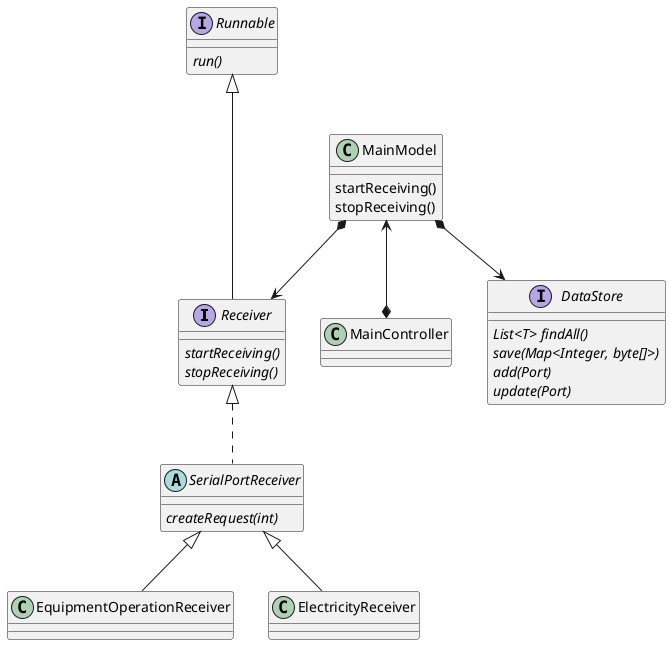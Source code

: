 @startuml
'https://plantuml.com/class-diagram

interface Receiver {
{abstract} startReceiving()
{abstract} stopReceiving()
}

interface Runnable {
{abstract} run()
}

Receiver -up--|> Runnable
abstract class SerialPortReceiver implements Receiver {
{abstract} createRequest(int)
}
class EquipmentOperationReceiver extends SerialPortReceiver
class ElectricityReceiver extends SerialPortReceiver

class MainModel {
startReceiving()
stopReceiving()
}

class MainController {
}

interface DataStore {
{abstract} List<T> findAll()
{abstract} save(Map<Integer, byte[]>)
{abstract} add(Port)
{abstract} update(Port)
}

MainModel *--> Receiver
MainModel *--> DataStore
MainModel <--* MainController

@enduml